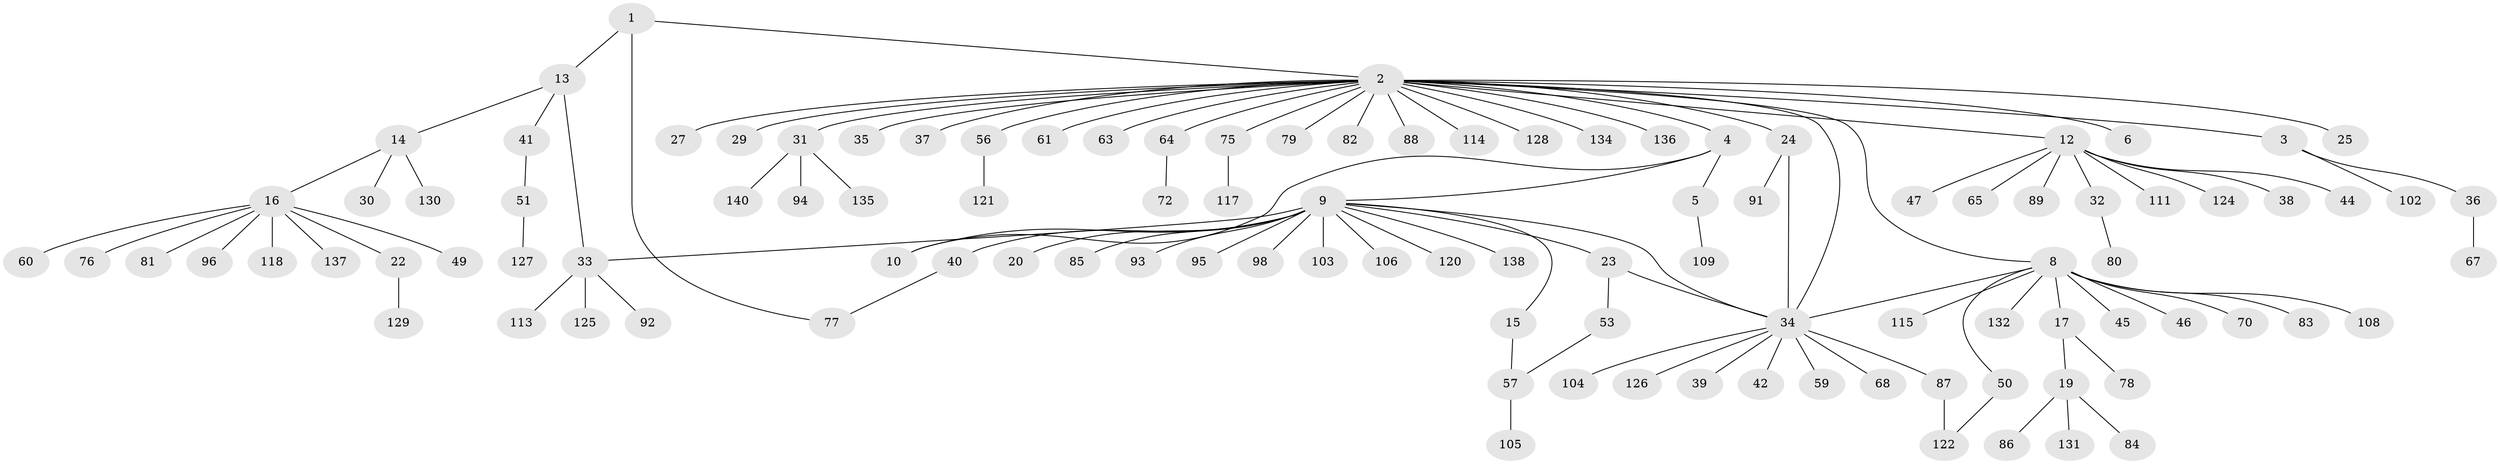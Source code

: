 // original degree distribution, {3: 0.07142857142857142, 26: 0.007142857142857143, 4: 0.02857142857142857, 2: 0.18571428571428572, 1: 0.6428571428571429, 12: 0.014285714285714285, 17: 0.007142857142857143, 10: 0.014285714285714285, 5: 0.02142857142857143, 6: 0.007142857142857143}
// Generated by graph-tools (version 1.1) at 2025/41/03/06/25 10:41:49]
// undirected, 109 vertices, 117 edges
graph export_dot {
graph [start="1"]
  node [color=gray90,style=filled];
  1 [super="+66"];
  2 [super="+21"];
  3 [super="+54"];
  4 [super="+7"];
  5;
  6;
  8 [super="+116"];
  9 [super="+11"];
  10 [super="+110"];
  12 [super="+97"];
  13 [super="+18"];
  14 [super="+139"];
  15;
  16 [super="+28"];
  17 [super="+48"];
  19 [super="+69"];
  20;
  22;
  23 [super="+123"];
  24 [super="+26"];
  25;
  27;
  29;
  30;
  31 [super="+133"];
  32 [super="+58"];
  33 [super="+43"];
  34 [super="+73"];
  35;
  36 [super="+52"];
  37;
  38;
  39;
  40;
  41 [super="+90"];
  42;
  44;
  45;
  46 [super="+74"];
  47;
  49;
  50 [super="+62"];
  51 [super="+55"];
  53;
  56;
  57 [super="+99"];
  59;
  60;
  61;
  63 [super="+107"];
  64 [super="+101"];
  65;
  67 [super="+112"];
  68 [super="+71"];
  70 [super="+119"];
  72;
  75;
  76;
  77 [super="+100"];
  78;
  79;
  80;
  81;
  82;
  83;
  84;
  85;
  86;
  87;
  88;
  89;
  91;
  92;
  93;
  94;
  95;
  96;
  98;
  102;
  103;
  104;
  105;
  106;
  108;
  109;
  111;
  113;
  114;
  115;
  117;
  118;
  120;
  121;
  122;
  124;
  125;
  126;
  127;
  128;
  129;
  130;
  131;
  132;
  134;
  135;
  136;
  137;
  138;
  140;
  1 -- 2;
  1 -- 13;
  1 -- 77;
  2 -- 3;
  2 -- 4;
  2 -- 6;
  2 -- 8;
  2 -- 12;
  2 -- 24;
  2 -- 25;
  2 -- 27;
  2 -- 29;
  2 -- 31;
  2 -- 35;
  2 -- 37;
  2 -- 56;
  2 -- 61;
  2 -- 63;
  2 -- 64;
  2 -- 75;
  2 -- 79;
  2 -- 82;
  2 -- 88;
  2 -- 114;
  2 -- 128;
  2 -- 134;
  2 -- 136;
  2 -- 34;
  3 -- 36;
  3 -- 102;
  4 -- 5;
  4 -- 10;
  4 -- 9;
  5 -- 109;
  8 -- 17;
  8 -- 34;
  8 -- 45;
  8 -- 46;
  8 -- 50;
  8 -- 70;
  8 -- 83;
  8 -- 108;
  8 -- 115;
  8 -- 132;
  9 -- 15;
  9 -- 20;
  9 -- 23;
  9 -- 33;
  9 -- 40;
  9 -- 85;
  9 -- 93;
  9 -- 95;
  9 -- 98;
  9 -- 103;
  9 -- 106;
  9 -- 120;
  9 -- 138;
  9 -- 10;
  9 -- 34;
  12 -- 32;
  12 -- 38;
  12 -- 44;
  12 -- 47;
  12 -- 65;
  12 -- 89;
  12 -- 111;
  12 -- 124;
  13 -- 14;
  13 -- 33;
  13 -- 41;
  14 -- 16;
  14 -- 30;
  14 -- 130;
  15 -- 57;
  16 -- 22;
  16 -- 49;
  16 -- 60;
  16 -- 76;
  16 -- 81;
  16 -- 96;
  16 -- 118;
  16 -- 137;
  17 -- 19;
  17 -- 78;
  19 -- 84;
  19 -- 131;
  19 -- 86;
  22 -- 129;
  23 -- 34;
  23 -- 53;
  24 -- 34;
  24 -- 91;
  31 -- 94;
  31 -- 135;
  31 -- 140;
  32 -- 80;
  33 -- 92;
  33 -- 113;
  33 -- 125;
  34 -- 39;
  34 -- 42;
  34 -- 59;
  34 -- 68;
  34 -- 87;
  34 -- 104;
  34 -- 126;
  36 -- 67;
  40 -- 77;
  41 -- 51;
  50 -- 122;
  51 -- 127;
  53 -- 57;
  56 -- 121;
  57 -- 105;
  64 -- 72;
  75 -- 117;
  87 -- 122;
}
